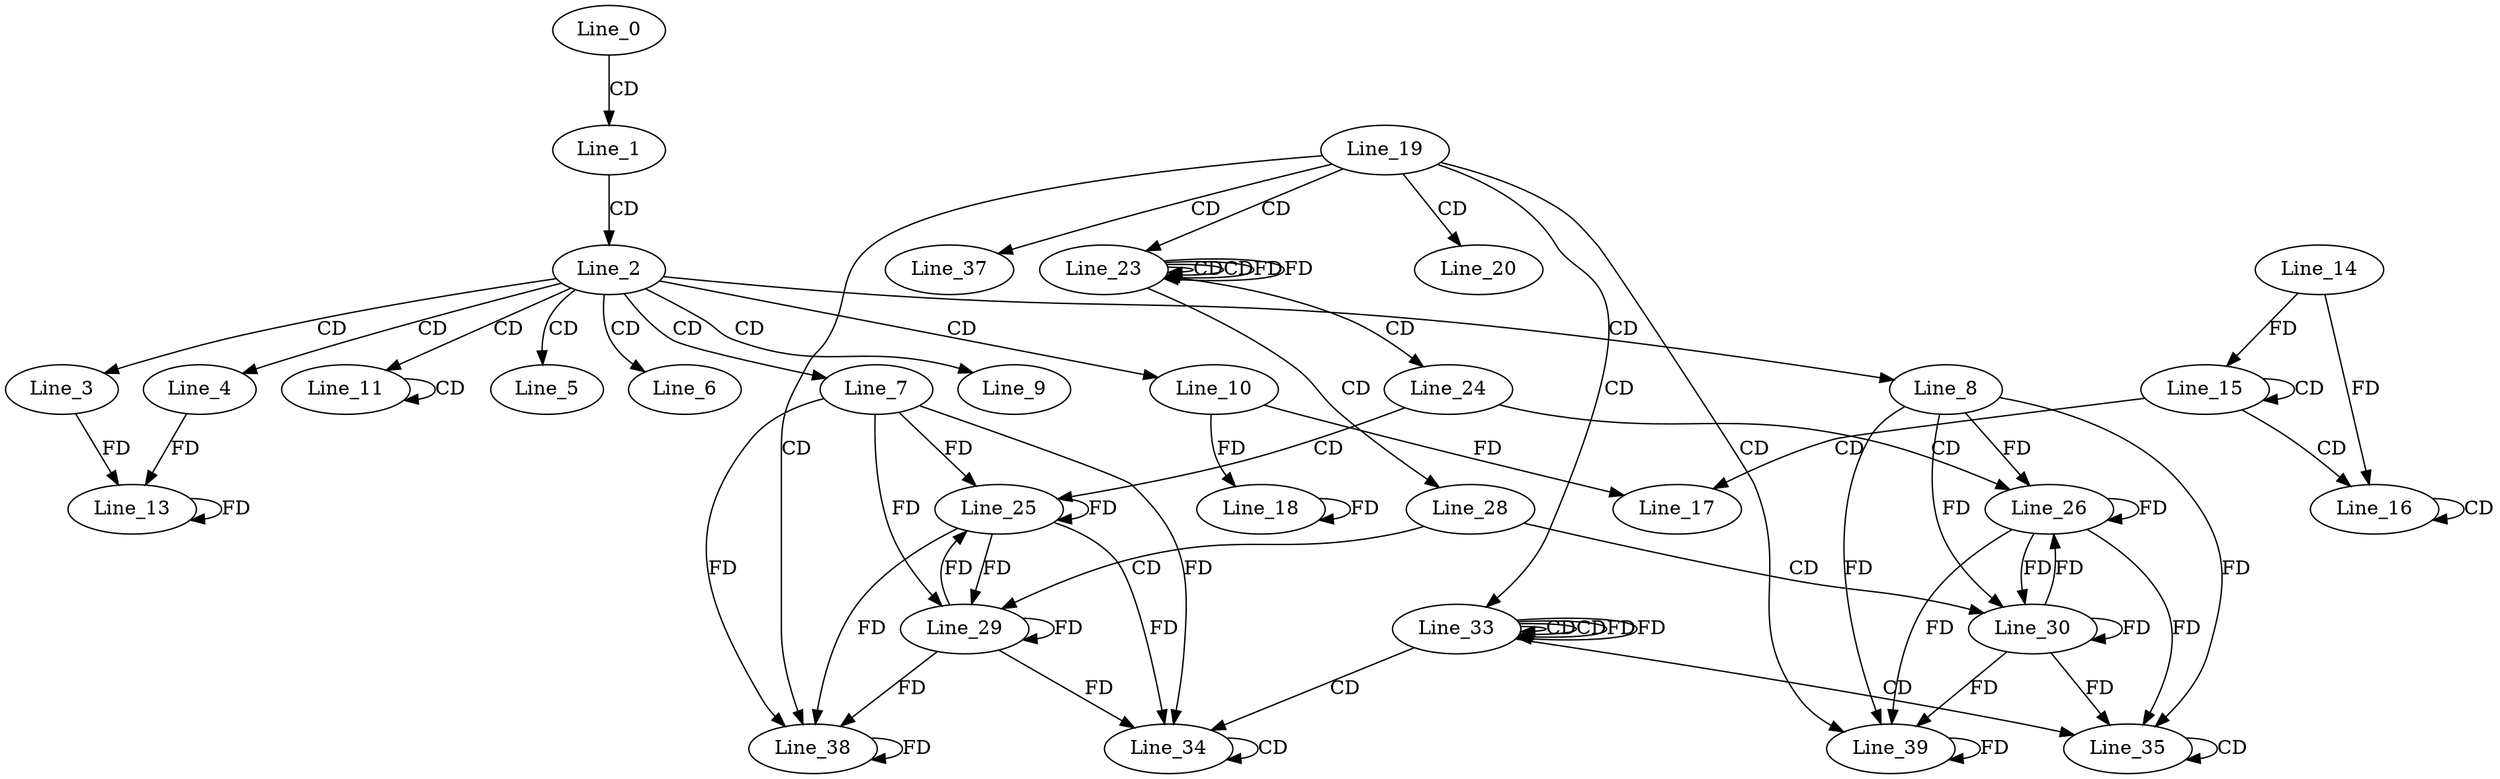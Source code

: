 digraph G {
  Line_0;
  Line_1;
  Line_2;
  Line_3;
  Line_4;
  Line_5;
  Line_6;
  Line_7;
  Line_8;
  Line_9;
  Line_10;
  Line_11;
  Line_13;
  Line_13;
  Line_15;
  Line_15;
  Line_14;
  Line_16;
  Line_16;
  Line_16;
  Line_17;
  Line_18;
  Line_19;
  Line_20;
  Line_23;
  Line_23;
  Line_23;
  Line_24;
  Line_25;
  Line_26;
  Line_28;
  Line_29;
  Line_30;
  Line_33;
  Line_33;
  Line_33;
  Line_34;
  Line_34;
  Line_35;
  Line_35;
  Line_37;
  Line_38;
  Line_39;
  Line_0 -> Line_1 [ label="CD" ];
  Line_1 -> Line_2 [ label="CD" ];
  Line_2 -> Line_3 [ label="CD" ];
  Line_2 -> Line_4 [ label="CD" ];
  Line_2 -> Line_5 [ label="CD" ];
  Line_2 -> Line_6 [ label="CD" ];
  Line_2 -> Line_7 [ label="CD" ];
  Line_2 -> Line_8 [ label="CD" ];
  Line_2 -> Line_9 [ label="CD" ];
  Line_2 -> Line_10 [ label="CD" ];
  Line_2 -> Line_11 [ label="CD" ];
  Line_11 -> Line_11 [ label="CD" ];
  Line_13 -> Line_13 [ label="FD" ];
  Line_4 -> Line_13 [ label="FD" ];
  Line_3 -> Line_13 [ label="FD" ];
  Line_15 -> Line_15 [ label="CD" ];
  Line_14 -> Line_15 [ label="FD" ];
  Line_15 -> Line_16 [ label="CD" ];
  Line_16 -> Line_16 [ label="CD" ];
  Line_14 -> Line_16 [ label="FD" ];
  Line_15 -> Line_17 [ label="CD" ];
  Line_10 -> Line_17 [ label="FD" ];
  Line_18 -> Line_18 [ label="FD" ];
  Line_10 -> Line_18 [ label="FD" ];
  Line_19 -> Line_20 [ label="CD" ];
  Line_19 -> Line_23 [ label="CD" ];
  Line_23 -> Line_23 [ label="CD" ];
  Line_23 -> Line_23 [ label="CD" ];
  Line_23 -> Line_23 [ label="FD" ];
  Line_23 -> Line_24 [ label="CD" ];
  Line_24 -> Line_25 [ label="CD" ];
  Line_25 -> Line_25 [ label="FD" ];
  Line_7 -> Line_25 [ label="FD" ];
  Line_24 -> Line_26 [ label="CD" ];
  Line_26 -> Line_26 [ label="FD" ];
  Line_8 -> Line_26 [ label="FD" ];
  Line_23 -> Line_28 [ label="CD" ];
  Line_28 -> Line_29 [ label="CD" ];
  Line_25 -> Line_29 [ label="FD" ];
  Line_29 -> Line_29 [ label="FD" ];
  Line_7 -> Line_29 [ label="FD" ];
  Line_28 -> Line_30 [ label="CD" ];
  Line_26 -> Line_30 [ label="FD" ];
  Line_30 -> Line_30 [ label="FD" ];
  Line_8 -> Line_30 [ label="FD" ];
  Line_19 -> Line_33 [ label="CD" ];
  Line_33 -> Line_33 [ label="CD" ];
  Line_33 -> Line_33 [ label="CD" ];
  Line_33 -> Line_33 [ label="FD" ];
  Line_33 -> Line_34 [ label="CD" ];
  Line_34 -> Line_34 [ label="CD" ];
  Line_25 -> Line_34 [ label="FD" ];
  Line_29 -> Line_34 [ label="FD" ];
  Line_7 -> Line_34 [ label="FD" ];
  Line_33 -> Line_35 [ label="CD" ];
  Line_35 -> Line_35 [ label="CD" ];
  Line_26 -> Line_35 [ label="FD" ];
  Line_30 -> Line_35 [ label="FD" ];
  Line_8 -> Line_35 [ label="FD" ];
  Line_19 -> Line_37 [ label="CD" ];
  Line_19 -> Line_38 [ label="CD" ];
  Line_25 -> Line_38 [ label="FD" ];
  Line_29 -> Line_38 [ label="FD" ];
  Line_38 -> Line_38 [ label="FD" ];
  Line_7 -> Line_38 [ label="FD" ];
  Line_19 -> Line_39 [ label="CD" ];
  Line_26 -> Line_39 [ label="FD" ];
  Line_30 -> Line_39 [ label="FD" ];
  Line_39 -> Line_39 [ label="FD" ];
  Line_8 -> Line_39 [ label="FD" ];
  Line_23 -> Line_23 [ label="FD" ];
  Line_29 -> Line_25 [ label="FD" ];
  Line_30 -> Line_26 [ label="FD" ];
  Line_33 -> Line_33 [ label="FD" ];
}
